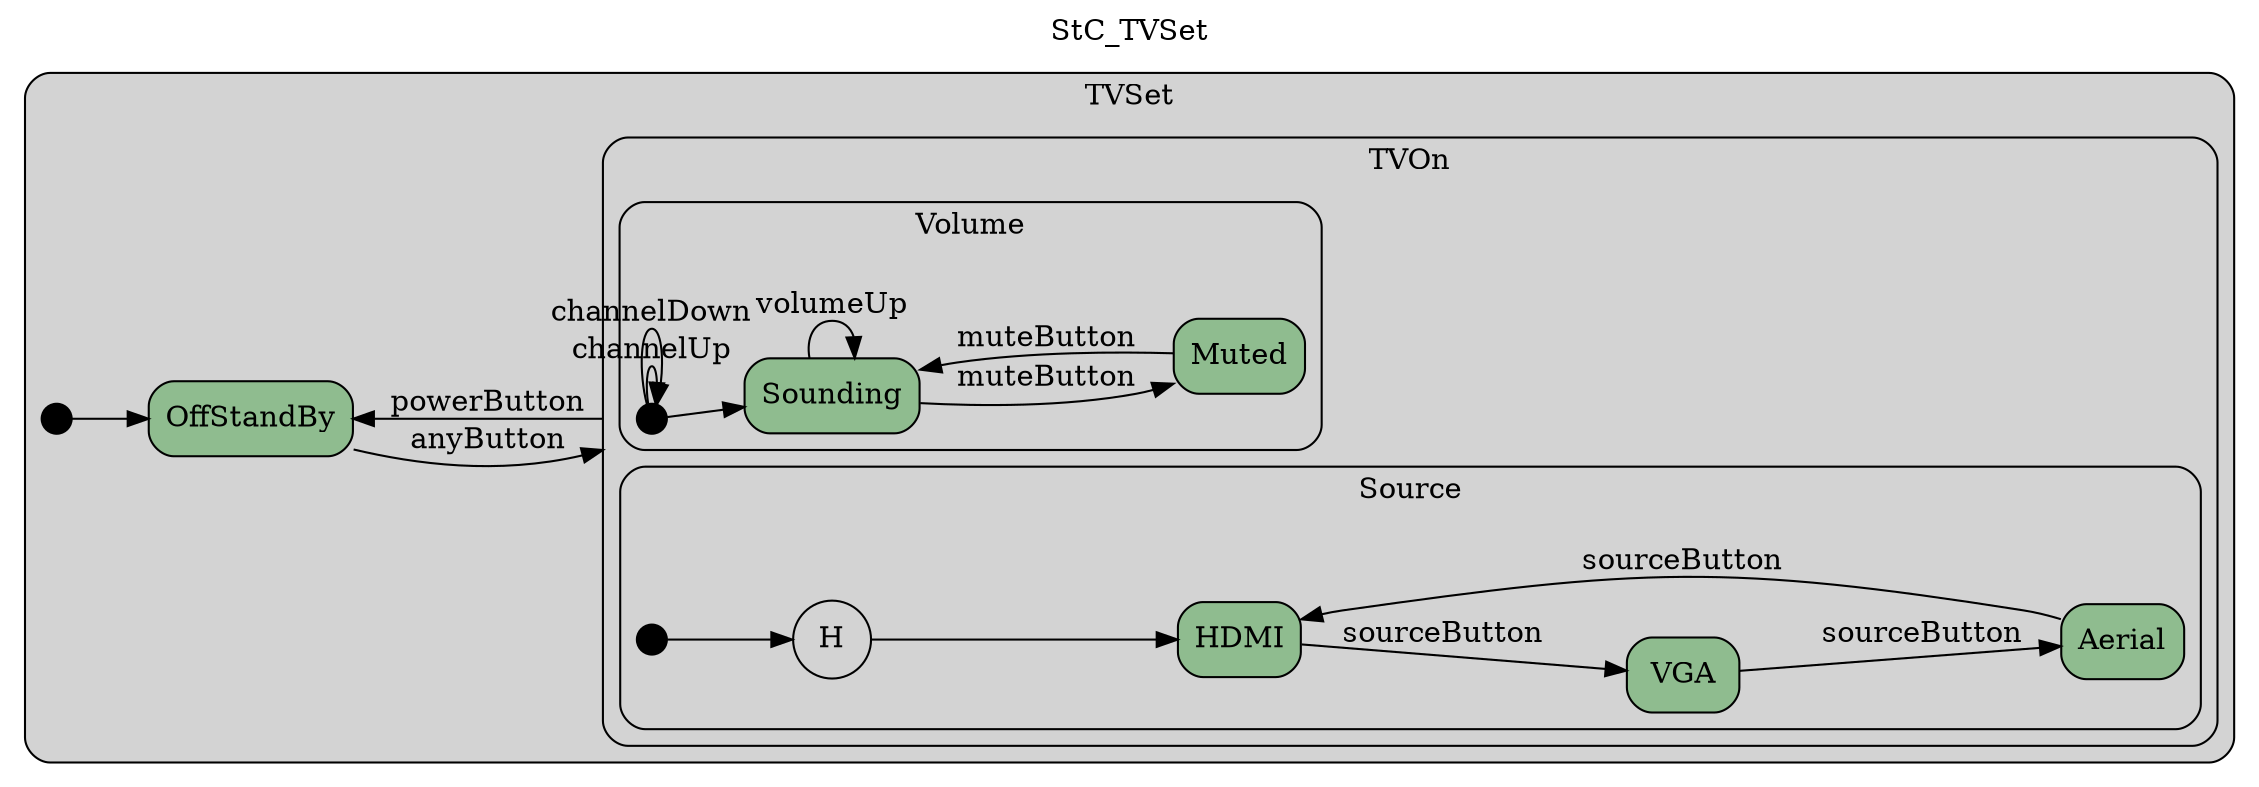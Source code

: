 digraph {
compound=true;
rankdir=LR;
label="StC_TVSet";
labelloc=t;
subgraph cluster_TVSet {
style="filled,rounded";
label ="TVSet";
fillcolor = lightgray;
init_St [shape = point,fillcolor=black,height=.2,width=.2,label=""];

OffStandBy [shape=box,fillcolor=darkseagreen,style="filled,rounded",label=OffStandBy];
subgraph cluster_TVOn {
style="filled,rounded";
label ="TVOn";
fillcolor = lightgray;
subgraph cluster_Volume {
style="filled,rounded";
label ="Volume";
fillcolor = lightgray;
initVolume_St [shape = point,fillcolor=black,height=.2,width=.2,label=""];

Sounding [shape=box,fillcolor=darkseagreen,style="filled,rounded",label=Sounding];
Muted [shape=box,fillcolor=darkseagreen,style="filled,rounded",label=Muted];

initVolume_St->Sounding[label="",  ];
Sounding->Muted[label="muteButton",  ];
Muted->Sounding[label="muteButton",  ];
Sounding->Sounding[label="volumeUp",  ];
}
subgraph cluster_Source {
style="filled,rounded";
label ="Source";
fillcolor = lightgray;
initSource_St [shape = point,fillcolor=black,height=.2,width=.2,label=""];

historySource_St [shape = circle,fillcolor=black,label="H"];

HDMI [shape=box,fillcolor=darkseagreen,style="filled,rounded",label=HDMI];
VGA [shape=box,fillcolor=darkseagreen,style="filled,rounded",label=VGA];
Aerial [shape=box,fillcolor=darkseagreen,style="filled,rounded",label=Aerial];

initSource_St->historySource_St[label="",  ];
historySource_St->HDMI[label="",  ];
HDMI->VGA[label="sourceButton",  ];
VGA->Aerial[label="sourceButton",  ];
Aerial->HDMI[label="sourceButton",  ];
}
}


init_St->OffStandBy[label="",  ];
OffStandBy->initVolume_St[label="anyButton",  lhead=cluster_TVOn];
initVolume_St->initVolume_St[label="channelUp", ltail=cluster_TVOn lhead=cluster_TVOn];
initVolume_St->initVolume_St[label="channelDown", ltail=cluster_TVOn lhead=cluster_TVOn];
initVolume_St->OffStandBy[label="powerButton", ltail=cluster_TVOn ];
}
}